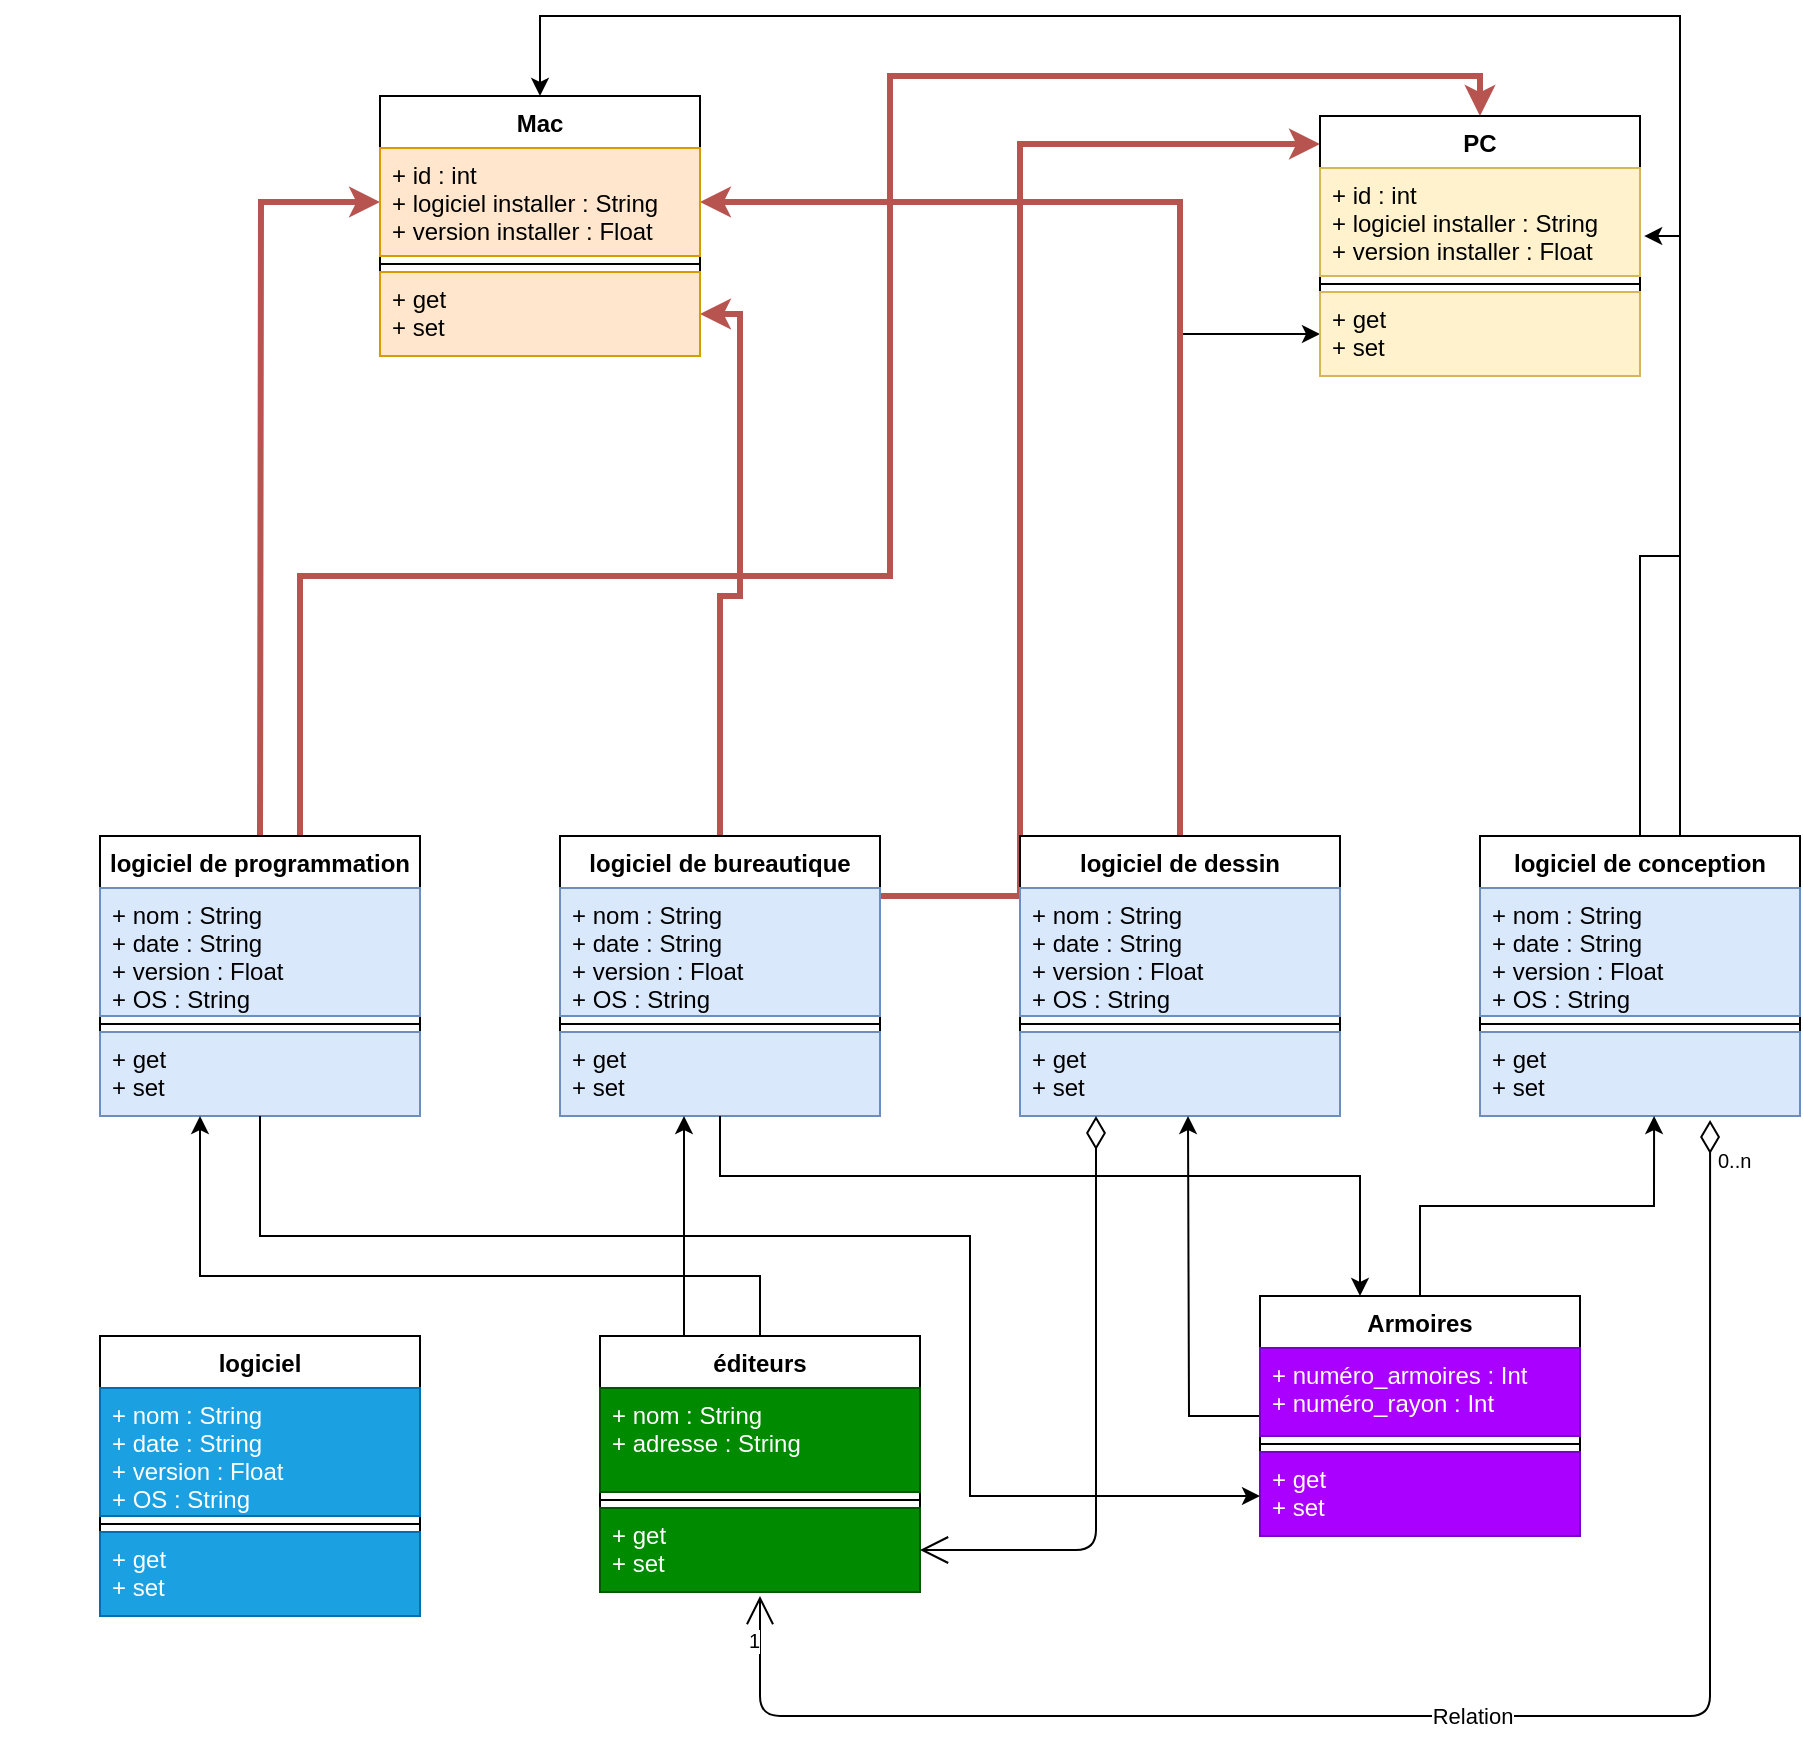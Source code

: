 <mxfile version="12.6.1" type="github">
  <diagram id="C5RBs43oDa-KdzZeNtuy" name="Page-1">
    <mxGraphModel dx="1102" dy="1780" grid="1" gridSize="10" guides="1" tooltips="1" connect="1" arrows="1" fold="1" page="1" pageScale="1" pageWidth="827" pageHeight="1169" backgroundImage="{&quot;src&quot;:&quot;http://eole.lyc-jean-moulin.ac-nice.fr/ISN-2017-2018-2nd-trimestre/Bonnemains%20Beck%20D&#39;Aubreby/deuxieme/image/soft.png&quot;,&quot;width&quot;:&quot;&quot;,&quot;height&quot;:&quot;&quot;}" math="0" shadow="0">
      <root>
        <mxCell id="WIyWlLk6GJQsqaUBKTNV-0"/>
        <mxCell id="WIyWlLk6GJQsqaUBKTNV-1" parent="WIyWlLk6GJQsqaUBKTNV-0"/>
        <mxCell id="AofymKX_eStTces13Uos-29" style="edgeStyle=orthogonalEdgeStyle;rounded=0;orthogonalLoop=1;jettySize=auto;html=1;entryX=1;entryY=0.5;entryDx=0;entryDy=0;fillColor=#f8cecc;strokeColor=#b85450;strokeWidth=3;" edge="1" parent="WIyWlLk6GJQsqaUBKTNV-1" source="kCWOjqtQE3j7d7yytdrT-0" target="AofymKX_eStTces13Uos-21">
          <mxGeometry relative="1" as="geometry"/>
        </mxCell>
        <mxCell id="AofymKX_eStTces13Uos-33" style="edgeStyle=orthogonalEdgeStyle;rounded=0;orthogonalLoop=1;jettySize=auto;html=1;entryX=0;entryY=0.108;entryDx=0;entryDy=0;entryPerimeter=0;fillColor=#f8cecc;strokeColor=#b85450;strokeWidth=3;" edge="1" parent="WIyWlLk6GJQsqaUBKTNV-1" source="kCWOjqtQE3j7d7yytdrT-0" target="kCWOjqtQE3j7d7yytdrT-36">
          <mxGeometry relative="1" as="geometry">
            <Array as="points">
              <mxPoint x="510" y="250"/>
              <mxPoint x="510" y="-126"/>
            </Array>
          </mxGeometry>
        </mxCell>
        <mxCell id="kCWOjqtQE3j7d7yytdrT-0" value="logiciel de bureautique" style="swimlane;fontStyle=1;align=center;verticalAlign=top;childLayout=stackLayout;horizontal=1;startSize=26;horizontalStack=0;resizeParent=1;resizeParentMax=0;resizeLast=0;collapsible=1;marginBottom=0;" parent="WIyWlLk6GJQsqaUBKTNV-1" vertex="1">
          <mxGeometry x="280" y="220" width="160" height="140" as="geometry"/>
        </mxCell>
        <mxCell id="AofymKX_eStTces13Uos-6" value="+ nom : String&#xa;+ date : String&#xa;+ version : Float&#xa;+ OS : String" style="text;strokeColor=#6c8ebf;fillColor=#dae8fc;align=left;verticalAlign=top;spacingLeft=4;spacingRight=4;overflow=hidden;rotatable=0;points=[[0,0.5],[1,0.5]];portConstraint=eastwest;" vertex="1" parent="kCWOjqtQE3j7d7yytdrT-0">
          <mxGeometry y="26" width="160" height="64" as="geometry"/>
        </mxCell>
        <mxCell id="kCWOjqtQE3j7d7yytdrT-2" value="" style="line;strokeWidth=1;fillColor=none;align=left;verticalAlign=middle;spacingTop=-1;spacingLeft=3;spacingRight=3;rotatable=0;labelPosition=right;points=[];portConstraint=eastwest;" parent="kCWOjqtQE3j7d7yytdrT-0" vertex="1">
          <mxGeometry y="90" width="160" height="8" as="geometry"/>
        </mxCell>
        <mxCell id="AofymKX_eStTces13Uos-18" value="+ get&#xa;+ set&#xa;" style="text;strokeColor=#6c8ebf;fillColor=#dae8fc;align=left;verticalAlign=top;spacingLeft=4;spacingRight=4;overflow=hidden;rotatable=0;points=[[0,0.5],[1,0.5]];portConstraint=eastwest;" vertex="1" parent="kCWOjqtQE3j7d7yytdrT-0">
          <mxGeometry y="98" width="160" height="42" as="geometry"/>
        </mxCell>
        <mxCell id="AofymKX_eStTces13Uos-30" style="edgeStyle=orthogonalEdgeStyle;rounded=0;orthogonalLoop=1;jettySize=auto;html=1;entryX=0;entryY=0.5;entryDx=0;entryDy=0;" edge="1" parent="WIyWlLk6GJQsqaUBKTNV-1" source="kCWOjqtQE3j7d7yytdrT-4" target="AofymKX_eStTces13Uos-22">
          <mxGeometry relative="1" as="geometry"/>
        </mxCell>
        <mxCell id="AofymKX_eStTces13Uos-32" style="edgeStyle=orthogonalEdgeStyle;rounded=0;orthogonalLoop=1;jettySize=auto;html=1;entryX=1;entryY=0.5;entryDx=0;entryDy=0;fillColor=#f8cecc;strokeColor=#b85450;strokeWidth=3;" edge="1" parent="WIyWlLk6GJQsqaUBKTNV-1" source="kCWOjqtQE3j7d7yytdrT-4" target="kCWOjqtQE3j7d7yytdrT-33">
          <mxGeometry relative="1" as="geometry"/>
        </mxCell>
        <mxCell id="kCWOjqtQE3j7d7yytdrT-4" value="logiciel de dessin" style="swimlane;fontStyle=1;align=center;verticalAlign=top;childLayout=stackLayout;horizontal=1;startSize=26;horizontalStack=0;resizeParent=1;resizeParentMax=0;resizeLast=0;collapsible=1;marginBottom=0;" parent="WIyWlLk6GJQsqaUBKTNV-1" vertex="1">
          <mxGeometry x="510" y="220" width="160" height="140" as="geometry"/>
        </mxCell>
        <mxCell id="AofymKX_eStTces13Uos-7" value="+ nom : String&#xa;+ date : String&#xa;+ version : Float&#xa;+ OS : String" style="text;strokeColor=#6c8ebf;fillColor=#dae8fc;align=left;verticalAlign=top;spacingLeft=4;spacingRight=4;overflow=hidden;rotatable=0;points=[[0,0.5],[1,0.5]];portConstraint=eastwest;" vertex="1" parent="kCWOjqtQE3j7d7yytdrT-4">
          <mxGeometry y="26" width="160" height="64" as="geometry"/>
        </mxCell>
        <mxCell id="kCWOjqtQE3j7d7yytdrT-6" value="" style="line;strokeWidth=1;fillColor=none;align=left;verticalAlign=middle;spacingTop=-1;spacingLeft=3;spacingRight=3;rotatable=0;labelPosition=right;points=[];portConstraint=eastwest;" parent="kCWOjqtQE3j7d7yytdrT-4" vertex="1">
          <mxGeometry y="90" width="160" height="8" as="geometry"/>
        </mxCell>
        <mxCell id="AofymKX_eStTces13Uos-19" value="+ get&#xa;+ set&#xa;" style="text;strokeColor=#6c8ebf;fillColor=#dae8fc;align=left;verticalAlign=top;spacingLeft=4;spacingRight=4;overflow=hidden;rotatable=0;points=[[0,0.5],[1,0.5]];portConstraint=eastwest;" vertex="1" parent="kCWOjqtQE3j7d7yytdrT-4">
          <mxGeometry y="98" width="160" height="42" as="geometry"/>
        </mxCell>
        <mxCell id="AofymKX_eStTces13Uos-27" style="edgeStyle=orthogonalEdgeStyle;rounded=0;orthogonalLoop=1;jettySize=auto;html=1;entryX=1.013;entryY=0.63;entryDx=0;entryDy=0;entryPerimeter=0;" edge="1" parent="WIyWlLk6GJQsqaUBKTNV-1" source="kCWOjqtQE3j7d7yytdrT-8" target="AofymKX_eStTces13Uos-1">
          <mxGeometry relative="1" as="geometry"/>
        </mxCell>
        <mxCell id="AofymKX_eStTces13Uos-31" style="edgeStyle=orthogonalEdgeStyle;rounded=0;orthogonalLoop=1;jettySize=auto;html=1;entryX=0.5;entryY=0;entryDx=0;entryDy=0;" edge="1" parent="WIyWlLk6GJQsqaUBKTNV-1" source="kCWOjqtQE3j7d7yytdrT-8" target="kCWOjqtQE3j7d7yytdrT-32">
          <mxGeometry relative="1" as="geometry">
            <Array as="points">
              <mxPoint x="840" y="-190"/>
              <mxPoint x="270" y="-190"/>
            </Array>
          </mxGeometry>
        </mxCell>
        <mxCell id="kCWOjqtQE3j7d7yytdrT-8" value="logiciel de conception" style="swimlane;fontStyle=1;align=center;verticalAlign=top;childLayout=stackLayout;horizontal=1;startSize=26;horizontalStack=0;resizeParent=1;resizeParentMax=0;resizeLast=0;collapsible=1;marginBottom=0;" parent="WIyWlLk6GJQsqaUBKTNV-1" vertex="1">
          <mxGeometry x="740" y="220" width="160" height="140" as="geometry"/>
        </mxCell>
        <mxCell id="AofymKX_eStTces13Uos-8" value="+ nom : String&#xa;+ date : String&#xa;+ version : Float&#xa;+ OS : String" style="text;strokeColor=#6c8ebf;fillColor=#dae8fc;align=left;verticalAlign=top;spacingLeft=4;spacingRight=4;overflow=hidden;rotatable=0;points=[[0,0.5],[1,0.5]];portConstraint=eastwest;" vertex="1" parent="kCWOjqtQE3j7d7yytdrT-8">
          <mxGeometry y="26" width="160" height="64" as="geometry"/>
        </mxCell>
        <mxCell id="kCWOjqtQE3j7d7yytdrT-10" value="" style="line;strokeWidth=1;fillColor=none;align=left;verticalAlign=middle;spacingTop=-1;spacingLeft=3;spacingRight=3;rotatable=0;labelPosition=right;points=[];portConstraint=eastwest;" parent="kCWOjqtQE3j7d7yytdrT-8" vertex="1">
          <mxGeometry y="90" width="160" height="8" as="geometry"/>
        </mxCell>
        <mxCell id="AofymKX_eStTces13Uos-20" value="+ get&#xa;+ set&#xa;" style="text;strokeColor=#6c8ebf;fillColor=#dae8fc;align=left;verticalAlign=top;spacingLeft=4;spacingRight=4;overflow=hidden;rotatable=0;points=[[0,0.5],[1,0.5]];portConstraint=eastwest;" vertex="1" parent="kCWOjqtQE3j7d7yytdrT-8">
          <mxGeometry y="98" width="160" height="42" as="geometry"/>
        </mxCell>
        <mxCell id="AofymKX_eStTces13Uos-28" style="edgeStyle=orthogonalEdgeStyle;rounded=0;orthogonalLoop=1;jettySize=auto;html=1;entryX=0;entryY=0.5;entryDx=0;entryDy=0;fillColor=#f8cecc;strokeColor=#b85450;strokeWidth=3;" edge="1" parent="WIyWlLk6GJQsqaUBKTNV-1" target="kCWOjqtQE3j7d7yytdrT-33">
          <mxGeometry relative="1" as="geometry">
            <mxPoint x="130" y="220" as="sourcePoint"/>
          </mxGeometry>
        </mxCell>
        <mxCell id="AofymKX_eStTces13Uos-34" style="edgeStyle=orthogonalEdgeStyle;rounded=0;orthogonalLoop=1;jettySize=auto;html=1;entryX=0.5;entryY=0;entryDx=0;entryDy=0;fillColor=#f8cecc;strokeColor=#b85450;strokeWidth=3;" edge="1" parent="WIyWlLk6GJQsqaUBKTNV-1" target="kCWOjqtQE3j7d7yytdrT-36">
          <mxGeometry relative="1" as="geometry">
            <mxPoint x="150" y="220" as="sourcePoint"/>
            <Array as="points">
              <mxPoint x="150" y="90"/>
              <mxPoint x="445" y="90"/>
              <mxPoint x="445" y="-160"/>
              <mxPoint x="740" y="-160"/>
            </Array>
          </mxGeometry>
        </mxCell>
        <mxCell id="kCWOjqtQE3j7d7yytdrT-13" value="logiciel de programmation" style="swimlane;fontStyle=1;align=center;verticalAlign=top;childLayout=stackLayout;horizontal=1;startSize=26;horizontalStack=0;resizeParent=1;resizeParentMax=0;resizeLast=0;collapsible=1;marginBottom=0;" parent="WIyWlLk6GJQsqaUBKTNV-1" vertex="1">
          <mxGeometry x="50" y="220" width="160" height="140" as="geometry"/>
        </mxCell>
        <mxCell id="kCWOjqtQE3j7d7yytdrT-26" value="+ nom : String&#xa;+ date : String&#xa;+ version : Float&#xa;+ OS : String" style="text;strokeColor=#6c8ebf;fillColor=#dae8fc;align=left;verticalAlign=top;spacingLeft=4;spacingRight=4;overflow=hidden;rotatable=0;points=[[0,0.5],[1,0.5]];portConstraint=eastwest;" parent="kCWOjqtQE3j7d7yytdrT-13" vertex="1">
          <mxGeometry y="26" width="160" height="64" as="geometry"/>
        </mxCell>
        <mxCell id="kCWOjqtQE3j7d7yytdrT-15" value="" style="line;strokeWidth=1;fillColor=none;align=left;verticalAlign=middle;spacingTop=-1;spacingLeft=3;spacingRight=3;rotatable=0;labelPosition=right;points=[];portConstraint=eastwest;" parent="kCWOjqtQE3j7d7yytdrT-13" vertex="1">
          <mxGeometry y="90" width="160" height="8" as="geometry"/>
        </mxCell>
        <mxCell id="AofymKX_eStTces13Uos-17" value="+ get&#xa;+ set&#xa;" style="text;strokeColor=#6c8ebf;fillColor=#dae8fc;align=left;verticalAlign=top;spacingLeft=4;spacingRight=4;overflow=hidden;rotatable=0;points=[[0,0.5],[1,0.5]];portConstraint=eastwest;" vertex="1" parent="kCWOjqtQE3j7d7yytdrT-13">
          <mxGeometry y="98" width="160" height="42" as="geometry"/>
        </mxCell>
        <mxCell id="kCWOjqtQE3j7d7yytdrT-18" value="éditeurs" style="swimlane;fontStyle=1;align=center;verticalAlign=top;childLayout=stackLayout;horizontal=1;startSize=26;horizontalStack=0;resizeParent=1;resizeParentMax=0;resizeLast=0;collapsible=1;marginBottom=0;" parent="WIyWlLk6GJQsqaUBKTNV-1" vertex="1">
          <mxGeometry x="300" y="470" width="160" height="128" as="geometry"/>
        </mxCell>
        <mxCell id="kCWOjqtQE3j7d7yytdrT-19" value="+ nom : String&#xa;+ adresse : String&#xa;" style="text;strokeColor=#005700;fillColor=#008a00;align=left;verticalAlign=top;spacingLeft=4;spacingRight=4;overflow=hidden;rotatable=0;points=[[0,0.5],[1,0.5]];portConstraint=eastwest;fontColor=#ffffff;" parent="kCWOjqtQE3j7d7yytdrT-18" vertex="1">
          <mxGeometry y="26" width="160" height="52" as="geometry"/>
        </mxCell>
        <mxCell id="kCWOjqtQE3j7d7yytdrT-20" value="" style="line;strokeWidth=1;fillColor=none;align=left;verticalAlign=middle;spacingTop=-1;spacingLeft=3;spacingRight=3;rotatable=0;labelPosition=right;points=[];portConstraint=eastwest;" parent="kCWOjqtQE3j7d7yytdrT-18" vertex="1">
          <mxGeometry y="78" width="160" height="8" as="geometry"/>
        </mxCell>
        <mxCell id="kCWOjqtQE3j7d7yytdrT-21" value="+ get&#xa;+ set&#xa;" style="text;strokeColor=#005700;fillColor=#008a00;align=left;verticalAlign=top;spacingLeft=4;spacingRight=4;overflow=hidden;rotatable=0;points=[[0,0.5],[1,0.5]];portConstraint=eastwest;fontColor=#ffffff;" parent="kCWOjqtQE3j7d7yytdrT-18" vertex="1">
          <mxGeometry y="86" width="160" height="42" as="geometry"/>
        </mxCell>
        <mxCell id="kCWOjqtQE3j7d7yytdrT-32" value="Mac" style="swimlane;fontStyle=1;align=center;verticalAlign=top;childLayout=stackLayout;horizontal=1;startSize=26;horizontalStack=0;resizeParent=1;resizeParentMax=0;resizeLast=0;collapsible=1;marginBottom=0;" parent="WIyWlLk6GJQsqaUBKTNV-1" vertex="1">
          <mxGeometry x="190" y="-150" width="160" height="130" as="geometry"/>
        </mxCell>
        <mxCell id="kCWOjqtQE3j7d7yytdrT-33" value="+ id : int&#xa;+ logiciel installer : String&#xa;+ version installer : Float" style="text;strokeColor=#d79b00;fillColor=#ffe6cc;align=left;verticalAlign=top;spacingLeft=4;spacingRight=4;overflow=hidden;rotatable=0;points=[[0,0.5],[1,0.5]];portConstraint=eastwest;" parent="kCWOjqtQE3j7d7yytdrT-32" vertex="1">
          <mxGeometry y="26" width="160" height="54" as="geometry"/>
        </mxCell>
        <mxCell id="kCWOjqtQE3j7d7yytdrT-34" value="" style="line;strokeWidth=1;fillColor=none;align=left;verticalAlign=middle;spacingTop=-1;spacingLeft=3;spacingRight=3;rotatable=0;labelPosition=right;points=[];portConstraint=eastwest;" parent="kCWOjqtQE3j7d7yytdrT-32" vertex="1">
          <mxGeometry y="80" width="160" height="8" as="geometry"/>
        </mxCell>
        <mxCell id="AofymKX_eStTces13Uos-21" value="+ get&#xa;+ set&#xa;" style="text;strokeColor=#d79b00;fillColor=#ffe6cc;align=left;verticalAlign=top;spacingLeft=4;spacingRight=4;overflow=hidden;rotatable=0;points=[[0,0.5],[1,0.5]];portConstraint=eastwest;" vertex="1" parent="kCWOjqtQE3j7d7yytdrT-32">
          <mxGeometry y="88" width="160" height="42" as="geometry"/>
        </mxCell>
        <mxCell id="kCWOjqtQE3j7d7yytdrT-36" value="PC" style="swimlane;fontStyle=1;align=center;verticalAlign=top;childLayout=stackLayout;horizontal=1;startSize=26;horizontalStack=0;resizeParent=1;resizeParentMax=0;resizeLast=0;collapsible=1;marginBottom=0;" parent="WIyWlLk6GJQsqaUBKTNV-1" vertex="1">
          <mxGeometry x="660" y="-140" width="160" height="130" as="geometry"/>
        </mxCell>
        <mxCell id="AofymKX_eStTces13Uos-1" value="+ id : int&#xa;+ logiciel installer : String&#xa;+ version installer : Float" style="text;strokeColor=#d6b656;fillColor=#fff2cc;align=left;verticalAlign=top;spacingLeft=4;spacingRight=4;overflow=hidden;rotatable=0;points=[[0,0.5],[1,0.5]];portConstraint=eastwest;" vertex="1" parent="kCWOjqtQE3j7d7yytdrT-36">
          <mxGeometry y="26" width="160" height="54" as="geometry"/>
        </mxCell>
        <mxCell id="kCWOjqtQE3j7d7yytdrT-38" value="" style="line;strokeWidth=1;fillColor=none;align=left;verticalAlign=middle;spacingTop=-1;spacingLeft=3;spacingRight=3;rotatable=0;labelPosition=right;points=[];portConstraint=eastwest;" parent="kCWOjqtQE3j7d7yytdrT-36" vertex="1">
          <mxGeometry y="80" width="160" height="8" as="geometry"/>
        </mxCell>
        <mxCell id="AofymKX_eStTces13Uos-22" value="+ get&#xa;+ set&#xa;" style="text;strokeColor=#d6b656;fillColor=#fff2cc;align=left;verticalAlign=top;spacingLeft=4;spacingRight=4;overflow=hidden;rotatable=0;points=[[0,0.5],[1,0.5]];portConstraint=eastwest;" vertex="1" parent="kCWOjqtQE3j7d7yytdrT-36">
          <mxGeometry y="88" width="160" height="42" as="geometry"/>
        </mxCell>
        <mxCell id="AofymKX_eStTces13Uos-13" style="edgeStyle=orthogonalEdgeStyle;rounded=0;orthogonalLoop=1;jettySize=auto;html=1;entryX=0.544;entryY=1;entryDx=0;entryDy=0;entryPerimeter=0;" edge="1" parent="WIyWlLk6GJQsqaUBKTNV-1" source="AofymKX_eStTces13Uos-2" target="AofymKX_eStTces13Uos-20">
          <mxGeometry relative="1" as="geometry">
            <mxPoint x="827" y="370" as="targetPoint"/>
          </mxGeometry>
        </mxCell>
        <mxCell id="AofymKX_eStTces13Uos-14" style="edgeStyle=orthogonalEdgeStyle;rounded=0;orthogonalLoop=1;jettySize=auto;html=1;" edge="1" parent="WIyWlLk6GJQsqaUBKTNV-1" source="AofymKX_eStTces13Uos-2">
          <mxGeometry relative="1" as="geometry">
            <mxPoint x="594" y="360" as="targetPoint"/>
          </mxGeometry>
        </mxCell>
        <mxCell id="AofymKX_eStTces13Uos-2" value="Armoires" style="swimlane;fontStyle=1;align=center;verticalAlign=top;childLayout=stackLayout;horizontal=1;startSize=26;horizontalStack=0;resizeParent=1;resizeParentMax=0;resizeLast=0;collapsible=1;marginBottom=0;" vertex="1" parent="WIyWlLk6GJQsqaUBKTNV-1">
          <mxGeometry x="630" y="450" width="160" height="120" as="geometry"/>
        </mxCell>
        <mxCell id="AofymKX_eStTces13Uos-3" value="+ numéro_armoires : Int&#xa;+ numéro_rayon : Int" style="text;strokeColor=#7700CC;fillColor=#aa00ff;align=left;verticalAlign=top;spacingLeft=4;spacingRight=4;overflow=hidden;rotatable=0;points=[[0,0.5],[1,0.5]];portConstraint=eastwest;fontColor=#ffffff;" vertex="1" parent="AofymKX_eStTces13Uos-2">
          <mxGeometry y="26" width="160" height="44" as="geometry"/>
        </mxCell>
        <mxCell id="AofymKX_eStTces13Uos-4" value="" style="line;strokeWidth=1;fillColor=none;align=left;verticalAlign=middle;spacingTop=-1;spacingLeft=3;spacingRight=3;rotatable=0;labelPosition=right;points=[];portConstraint=eastwest;" vertex="1" parent="AofymKX_eStTces13Uos-2">
          <mxGeometry y="70" width="160" height="8" as="geometry"/>
        </mxCell>
        <mxCell id="AofymKX_eStTces13Uos-23" value="+ get&#xa;+ set&#xa;" style="text;strokeColor=#7700CC;fillColor=#aa00ff;align=left;verticalAlign=top;spacingLeft=4;spacingRight=4;overflow=hidden;rotatable=0;points=[[0,0.5],[1,0.5]];portConstraint=eastwest;fontColor=#ffffff;" vertex="1" parent="AofymKX_eStTces13Uos-2">
          <mxGeometry y="78" width="160" height="42" as="geometry"/>
        </mxCell>
        <mxCell id="AofymKX_eStTces13Uos-15" style="edgeStyle=orthogonalEdgeStyle;rounded=0;orthogonalLoop=1;jettySize=auto;html=1;" edge="1" parent="WIyWlLk6GJQsqaUBKTNV-1">
          <mxGeometry relative="1" as="geometry">
            <mxPoint x="360" y="360" as="sourcePoint"/>
            <mxPoint x="680" y="450" as="targetPoint"/>
            <Array as="points">
              <mxPoint x="360" y="390"/>
              <mxPoint x="680" y="390"/>
            </Array>
          </mxGeometry>
        </mxCell>
        <mxCell id="AofymKX_eStTces13Uos-16" style="edgeStyle=orthogonalEdgeStyle;rounded=0;orthogonalLoop=1;jettySize=auto;html=1;" edge="1" parent="WIyWlLk6GJQsqaUBKTNV-1">
          <mxGeometry relative="1" as="geometry">
            <mxPoint x="130" y="360" as="sourcePoint"/>
            <mxPoint x="630" y="550" as="targetPoint"/>
            <Array as="points">
              <mxPoint x="130" y="420"/>
              <mxPoint x="485" y="420"/>
              <mxPoint x="485" y="550"/>
            </Array>
          </mxGeometry>
        </mxCell>
        <mxCell id="AofymKX_eStTces13Uos-35" style="edgeStyle=orthogonalEdgeStyle;rounded=0;orthogonalLoop=1;jettySize=auto;html=1;entryX=0.313;entryY=1;entryDx=0;entryDy=0;entryPerimeter=0;" edge="1" parent="WIyWlLk6GJQsqaUBKTNV-1">
          <mxGeometry relative="1" as="geometry">
            <mxPoint x="380" y="470" as="sourcePoint"/>
            <mxPoint x="100" y="360" as="targetPoint"/>
            <Array as="points">
              <mxPoint x="380" y="440"/>
              <mxPoint x="100" y="440"/>
            </Array>
          </mxGeometry>
        </mxCell>
        <mxCell id="AofymKX_eStTces13Uos-36" style="edgeStyle=orthogonalEdgeStyle;rounded=0;orthogonalLoop=1;jettySize=auto;html=1;" edge="1" parent="WIyWlLk6GJQsqaUBKTNV-1">
          <mxGeometry relative="1" as="geometry">
            <mxPoint x="342" y="360" as="targetPoint"/>
            <mxPoint x="340" y="470" as="sourcePoint"/>
            <Array as="points">
              <mxPoint x="342" y="470"/>
            </Array>
          </mxGeometry>
        </mxCell>
        <mxCell id="AofymKX_eStTces13Uos-44" value="Relation" style="endArrow=open;html=1;endSize=12;startArrow=diamondThin;startSize=14;startFill=0;edgeStyle=orthogonalEdgeStyle;exitX=0.719;exitY=1.048;exitDx=0;exitDy=0;exitPerimeter=0;entryX=0.5;entryY=1.048;entryDx=0;entryDy=0;entryPerimeter=0;" edge="1" parent="WIyWlLk6GJQsqaUBKTNV-1" source="AofymKX_eStTces13Uos-20" target="kCWOjqtQE3j7d7yytdrT-21">
          <mxGeometry relative="1" as="geometry">
            <mxPoint x="50" y="700" as="sourcePoint"/>
            <mxPoint x="370" y="710" as="targetPoint"/>
            <Array as="points">
              <mxPoint x="855" y="660"/>
              <mxPoint x="380" y="660"/>
            </Array>
          </mxGeometry>
        </mxCell>
        <mxCell id="AofymKX_eStTces13Uos-45" value="0..n" style="resizable=0;html=1;align=left;verticalAlign=top;labelBackgroundColor=#ffffff;fontSize=10;" connectable="0" vertex="1" parent="AofymKX_eStTces13Uos-44">
          <mxGeometry x="-1" relative="1" as="geometry">
            <mxPoint x="2" y="8" as="offset"/>
          </mxGeometry>
        </mxCell>
        <mxCell id="AofymKX_eStTces13Uos-46" value="1" style="resizable=0;html=1;align=right;verticalAlign=top;labelBackgroundColor=#ffffff;fontSize=10;" connectable="0" vertex="1" parent="AofymKX_eStTces13Uos-44">
          <mxGeometry x="1" relative="1" as="geometry">
            <mxPoint y="10" as="offset"/>
          </mxGeometry>
        </mxCell>
        <mxCell id="AofymKX_eStTces13Uos-48" style="edgeStyle=orthogonalEdgeStyle;orthogonalLoop=1;jettySize=auto;html=1;startArrow=diamondThin;startFill=0;startSize=14;endArrow=open;endSize=12;" edge="1" parent="WIyWlLk6GJQsqaUBKTNV-1" target="kCWOjqtQE3j7d7yytdrT-21">
          <mxGeometry relative="1" as="geometry">
            <mxPoint x="548" y="360" as="sourcePoint"/>
            <mxPoint x="550" y="360" as="targetPoint"/>
            <Array as="points">
              <mxPoint x="548" y="577"/>
            </Array>
          </mxGeometry>
        </mxCell>
        <mxCell id="AofymKX_eStTces13Uos-49" value="logiciel" style="swimlane;fontStyle=1;align=center;verticalAlign=top;childLayout=stackLayout;horizontal=1;startSize=26;horizontalStack=0;resizeParent=1;resizeParentMax=0;resizeLast=0;collapsible=1;marginBottom=0;" vertex="1" parent="WIyWlLk6GJQsqaUBKTNV-1">
          <mxGeometry x="50" y="470" width="160" height="140" as="geometry"/>
        </mxCell>
        <mxCell id="AofymKX_eStTces13Uos-50" value="+ nom : String&#xa;+ date : String&#xa;+ version : Float&#xa;+ OS : String" style="text;strokeColor=#006EAF;fillColor=#1ba1e2;align=left;verticalAlign=top;spacingLeft=4;spacingRight=4;overflow=hidden;rotatable=0;points=[[0,0.5],[1,0.5]];portConstraint=eastwest;fontColor=#ffffff;" vertex="1" parent="AofymKX_eStTces13Uos-49">
          <mxGeometry y="26" width="160" height="64" as="geometry"/>
        </mxCell>
        <mxCell id="AofymKX_eStTces13Uos-51" value="" style="line;strokeWidth=1;fillColor=none;align=left;verticalAlign=middle;spacingTop=-1;spacingLeft=3;spacingRight=3;rotatable=0;labelPosition=right;points=[];portConstraint=eastwest;" vertex="1" parent="AofymKX_eStTces13Uos-49">
          <mxGeometry y="90" width="160" height="8" as="geometry"/>
        </mxCell>
        <mxCell id="AofymKX_eStTces13Uos-52" value="+ get&#xa;+ set&#xa;" style="text;strokeColor=#006EAF;fillColor=#1ba1e2;align=left;verticalAlign=top;spacingLeft=4;spacingRight=4;overflow=hidden;rotatable=0;points=[[0,0.5],[1,0.5]];portConstraint=eastwest;fontColor=#ffffff;" vertex="1" parent="AofymKX_eStTces13Uos-49">
          <mxGeometry y="98" width="160" height="42" as="geometry"/>
        </mxCell>
      </root>
    </mxGraphModel>
  </diagram>
</mxfile>
